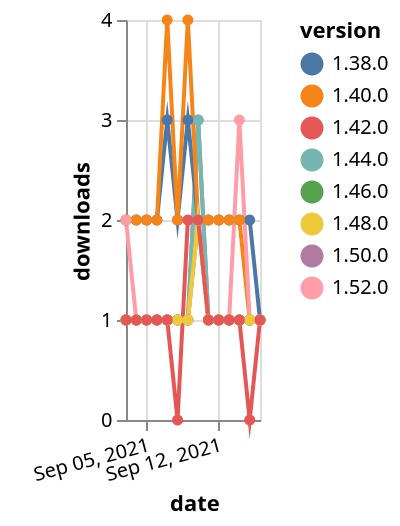 {"$schema": "https://vega.github.io/schema/vega-lite/v5.json", "description": "A simple bar chart with embedded data.", "data": {"values": [{"date": "2021-09-03", "total": 177, "delta": 1, "version": "1.50.0"}, {"date": "2021-09-04", "total": 178, "delta": 1, "version": "1.50.0"}, {"date": "2021-09-05", "total": 179, "delta": 1, "version": "1.50.0"}, {"date": "2021-09-06", "total": 180, "delta": 1, "version": "1.50.0"}, {"date": "2021-09-07", "total": 181, "delta": 1, "version": "1.50.0"}, {"date": "2021-09-08", "total": 182, "delta": 1, "version": "1.50.0"}, {"date": "2021-09-09", "total": 183, "delta": 1, "version": "1.50.0"}, {"date": "2021-09-10", "total": 186, "delta": 3, "version": "1.50.0"}, {"date": "2021-09-11", "total": 187, "delta": 1, "version": "1.50.0"}, {"date": "2021-09-12", "total": 188, "delta": 1, "version": "1.50.0"}, {"date": "2021-09-13", "total": 189, "delta": 1, "version": "1.50.0"}, {"date": "2021-09-14", "total": 190, "delta": 1, "version": "1.50.0"}, {"date": "2021-09-15", "total": 191, "delta": 1, "version": "1.50.0"}, {"date": "2021-09-16", "total": 192, "delta": 1, "version": "1.50.0"}, {"date": "2021-09-03", "total": 318, "delta": 1, "version": "1.44.0"}, {"date": "2021-09-04", "total": 319, "delta": 1, "version": "1.44.0"}, {"date": "2021-09-05", "total": 320, "delta": 1, "version": "1.44.0"}, {"date": "2021-09-06", "total": 321, "delta": 1, "version": "1.44.0"}, {"date": "2021-09-07", "total": 322, "delta": 1, "version": "1.44.0"}, {"date": "2021-09-08", "total": 323, "delta": 1, "version": "1.44.0"}, {"date": "2021-09-09", "total": 324, "delta": 1, "version": "1.44.0"}, {"date": "2021-09-10", "total": 327, "delta": 3, "version": "1.44.0"}, {"date": "2021-09-11", "total": 328, "delta": 1, "version": "1.44.0"}, {"date": "2021-09-12", "total": 329, "delta": 1, "version": "1.44.0"}, {"date": "2021-09-13", "total": 330, "delta": 1, "version": "1.44.0"}, {"date": "2021-09-14", "total": 331, "delta": 1, "version": "1.44.0"}, {"date": "2021-09-15", "total": 332, "delta": 1, "version": "1.44.0"}, {"date": "2021-09-16", "total": 333, "delta": 1, "version": "1.44.0"}, {"date": "2021-09-03", "total": 2332, "delta": 2, "version": "1.38.0"}, {"date": "2021-09-04", "total": 2334, "delta": 2, "version": "1.38.0"}, {"date": "2021-09-05", "total": 2336, "delta": 2, "version": "1.38.0"}, {"date": "2021-09-06", "total": 2338, "delta": 2, "version": "1.38.0"}, {"date": "2021-09-07", "total": 2341, "delta": 3, "version": "1.38.0"}, {"date": "2021-09-08", "total": 2343, "delta": 2, "version": "1.38.0"}, {"date": "2021-09-09", "total": 2346, "delta": 3, "version": "1.38.0"}, {"date": "2021-09-10", "total": 2348, "delta": 2, "version": "1.38.0"}, {"date": "2021-09-11", "total": 2350, "delta": 2, "version": "1.38.0"}, {"date": "2021-09-12", "total": 2352, "delta": 2, "version": "1.38.0"}, {"date": "2021-09-13", "total": 2354, "delta": 2, "version": "1.38.0"}, {"date": "2021-09-14", "total": 2356, "delta": 2, "version": "1.38.0"}, {"date": "2021-09-15", "total": 2358, "delta": 2, "version": "1.38.0"}, {"date": "2021-09-16", "total": 2359, "delta": 1, "version": "1.38.0"}, {"date": "2021-09-03", "total": 2460, "delta": 2, "version": "1.40.0"}, {"date": "2021-09-04", "total": 2462, "delta": 2, "version": "1.40.0"}, {"date": "2021-09-05", "total": 2464, "delta": 2, "version": "1.40.0"}, {"date": "2021-09-06", "total": 2466, "delta": 2, "version": "1.40.0"}, {"date": "2021-09-07", "total": 2470, "delta": 4, "version": "1.40.0"}, {"date": "2021-09-08", "total": 2472, "delta": 2, "version": "1.40.0"}, {"date": "2021-09-09", "total": 2476, "delta": 4, "version": "1.40.0"}, {"date": "2021-09-10", "total": 2478, "delta": 2, "version": "1.40.0"}, {"date": "2021-09-11", "total": 2480, "delta": 2, "version": "1.40.0"}, {"date": "2021-09-12", "total": 2482, "delta": 2, "version": "1.40.0"}, {"date": "2021-09-13", "total": 2484, "delta": 2, "version": "1.40.0"}, {"date": "2021-09-14", "total": 2486, "delta": 2, "version": "1.40.0"}, {"date": "2021-09-15", "total": 2487, "delta": 1, "version": "1.40.0"}, {"date": "2021-09-16", "total": 2488, "delta": 1, "version": "1.40.0"}, {"date": "2021-09-03", "total": 175, "delta": 1, "version": "1.46.0"}, {"date": "2021-09-04", "total": 176, "delta": 1, "version": "1.46.0"}, {"date": "2021-09-05", "total": 177, "delta": 1, "version": "1.46.0"}, {"date": "2021-09-06", "total": 178, "delta": 1, "version": "1.46.0"}, {"date": "2021-09-07", "total": 179, "delta": 1, "version": "1.46.0"}, {"date": "2021-09-08", "total": 180, "delta": 1, "version": "1.46.0"}, {"date": "2021-09-09", "total": 181, "delta": 1, "version": "1.46.0"}, {"date": "2021-09-10", "total": 183, "delta": 2, "version": "1.46.0"}, {"date": "2021-09-11", "total": 184, "delta": 1, "version": "1.46.0"}, {"date": "2021-09-12", "total": 185, "delta": 1, "version": "1.46.0"}, {"date": "2021-09-13", "total": 186, "delta": 1, "version": "1.46.0"}, {"date": "2021-09-14", "total": 187, "delta": 1, "version": "1.46.0"}, {"date": "2021-09-15", "total": 188, "delta": 1, "version": "1.46.0"}, {"date": "2021-09-16", "total": 189, "delta": 1, "version": "1.46.0"}, {"date": "2021-09-03", "total": 119, "delta": 2, "version": "1.52.0"}, {"date": "2021-09-04", "total": 120, "delta": 1, "version": "1.52.0"}, {"date": "2021-09-05", "total": 121, "delta": 1, "version": "1.52.0"}, {"date": "2021-09-06", "total": 122, "delta": 1, "version": "1.52.0"}, {"date": "2021-09-07", "total": 123, "delta": 1, "version": "1.52.0"}, {"date": "2021-09-08", "total": 124, "delta": 1, "version": "1.52.0"}, {"date": "2021-09-09", "total": 125, "delta": 1, "version": "1.52.0"}, {"date": "2021-09-10", "total": 127, "delta": 2, "version": "1.52.0"}, {"date": "2021-09-11", "total": 128, "delta": 1, "version": "1.52.0"}, {"date": "2021-09-12", "total": 129, "delta": 1, "version": "1.52.0"}, {"date": "2021-09-13", "total": 130, "delta": 1, "version": "1.52.0"}, {"date": "2021-09-14", "total": 133, "delta": 3, "version": "1.52.0"}, {"date": "2021-09-15", "total": 134, "delta": 1, "version": "1.52.0"}, {"date": "2021-09-16", "total": 135, "delta": 1, "version": "1.52.0"}, {"date": "2021-09-03", "total": 150, "delta": 1, "version": "1.48.0"}, {"date": "2021-09-04", "total": 151, "delta": 1, "version": "1.48.0"}, {"date": "2021-09-05", "total": 152, "delta": 1, "version": "1.48.0"}, {"date": "2021-09-06", "total": 153, "delta": 1, "version": "1.48.0"}, {"date": "2021-09-07", "total": 154, "delta": 1, "version": "1.48.0"}, {"date": "2021-09-08", "total": 155, "delta": 1, "version": "1.48.0"}, {"date": "2021-09-09", "total": 156, "delta": 1, "version": "1.48.0"}, {"date": "2021-09-10", "total": 158, "delta": 2, "version": "1.48.0"}, {"date": "2021-09-11", "total": 159, "delta": 1, "version": "1.48.0"}, {"date": "2021-09-12", "total": 160, "delta": 1, "version": "1.48.0"}, {"date": "2021-09-13", "total": 161, "delta": 1, "version": "1.48.0"}, {"date": "2021-09-14", "total": 162, "delta": 1, "version": "1.48.0"}, {"date": "2021-09-15", "total": 163, "delta": 1, "version": "1.48.0"}, {"date": "2021-09-16", "total": 164, "delta": 1, "version": "1.48.0"}, {"date": "2021-09-03", "total": 232, "delta": 1, "version": "1.42.0"}, {"date": "2021-09-04", "total": 233, "delta": 1, "version": "1.42.0"}, {"date": "2021-09-05", "total": 234, "delta": 1, "version": "1.42.0"}, {"date": "2021-09-06", "total": 235, "delta": 1, "version": "1.42.0"}, {"date": "2021-09-07", "total": 236, "delta": 1, "version": "1.42.0"}, {"date": "2021-09-08", "total": 236, "delta": 0, "version": "1.42.0"}, {"date": "2021-09-09", "total": 238, "delta": 2, "version": "1.42.0"}, {"date": "2021-09-10", "total": 240, "delta": 2, "version": "1.42.0"}, {"date": "2021-09-11", "total": 241, "delta": 1, "version": "1.42.0"}, {"date": "2021-09-12", "total": 242, "delta": 1, "version": "1.42.0"}, {"date": "2021-09-13", "total": 243, "delta": 1, "version": "1.42.0"}, {"date": "2021-09-14", "total": 244, "delta": 1, "version": "1.42.0"}, {"date": "2021-09-15", "total": 244, "delta": 0, "version": "1.42.0"}, {"date": "2021-09-16", "total": 245, "delta": 1, "version": "1.42.0"}]}, "width": "container", "mark": {"type": "line", "point": {"filled": true}}, "encoding": {"x": {"field": "date", "type": "temporal", "timeUnit": "yearmonthdate", "title": "date", "axis": {"labelAngle": -15}}, "y": {"field": "delta", "type": "quantitative", "title": "downloads"}, "color": {"field": "version", "type": "nominal"}, "tooltip": {"field": "delta"}}}